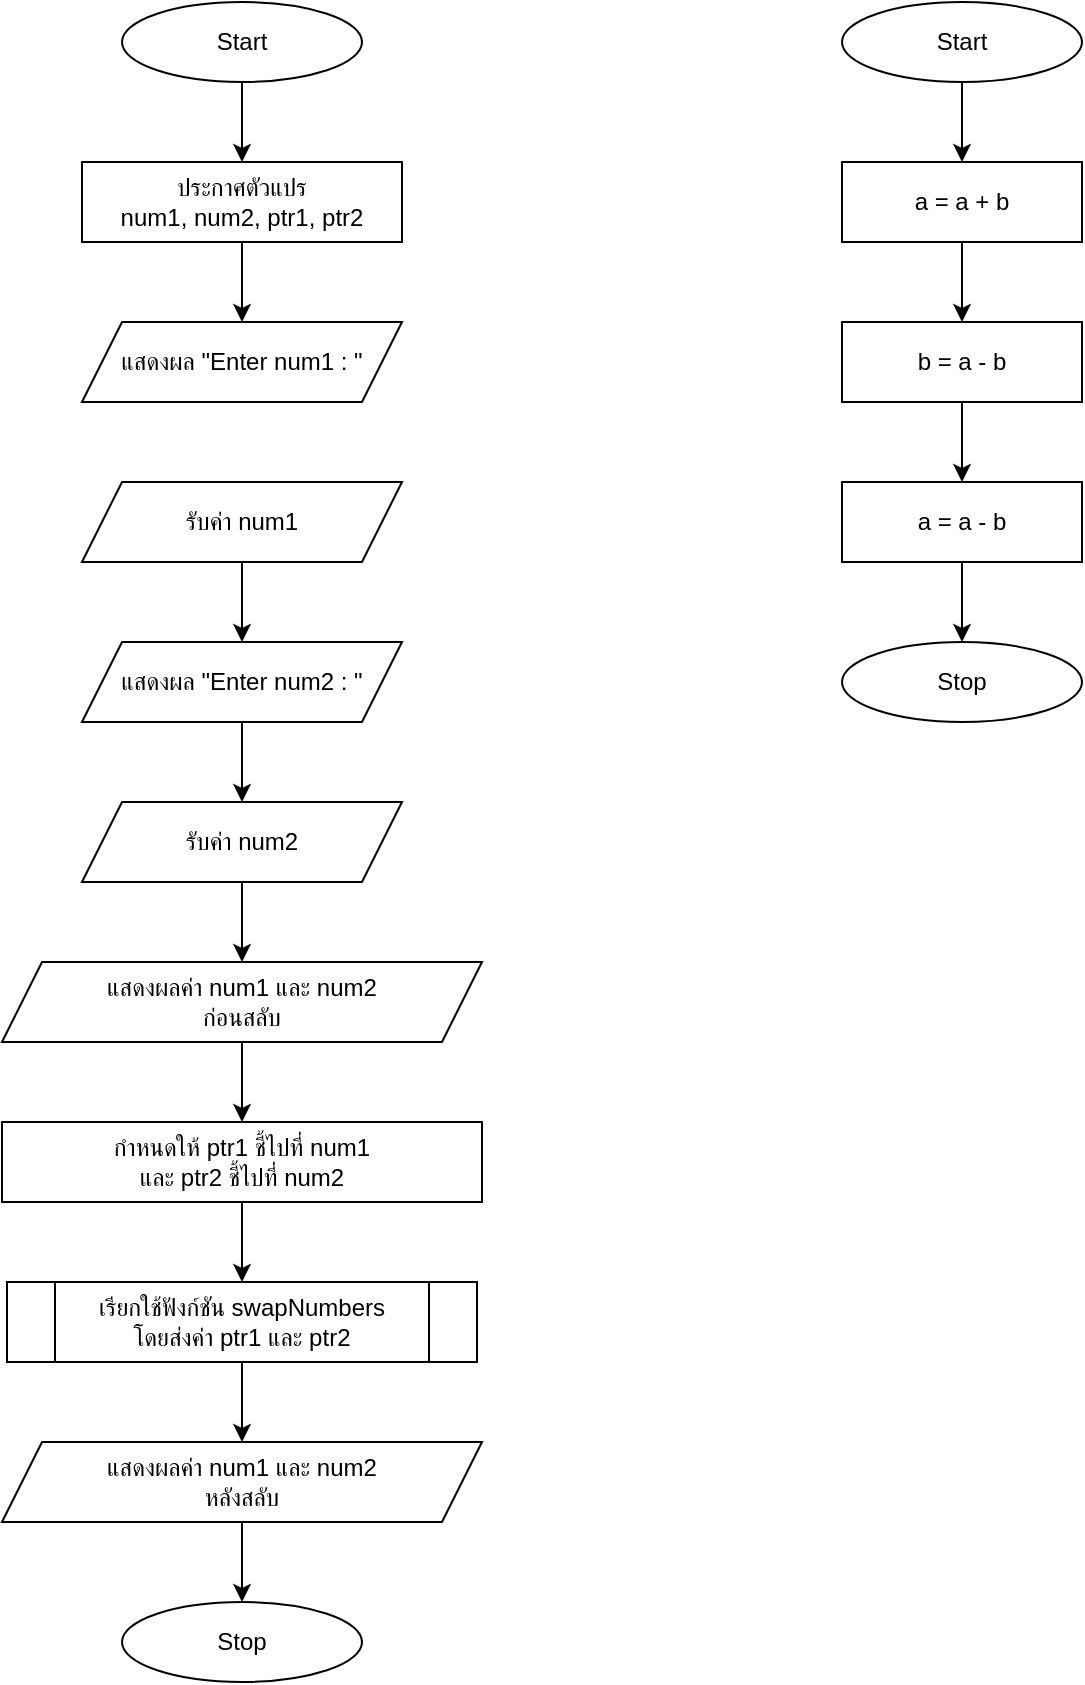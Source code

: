 <mxfile version="28.2.5">
  <diagram name="หน้า-1" id="CfA5JXhLaGenyVwxJFjS">
    <mxGraphModel dx="1665" dy="743" grid="1" gridSize="10" guides="1" tooltips="1" connect="1" arrows="1" fold="1" page="1" pageScale="1" pageWidth="827" pageHeight="1169" math="0" shadow="0">
      <root>
        <mxCell id="0" />
        <mxCell id="1" parent="0" />
        <mxCell id="eCjvsobd8aZ1oZOjXZic-35" value="" style="edgeStyle=orthogonalEdgeStyle;rounded=0;orthogonalLoop=1;jettySize=auto;html=1;" edge="1" parent="1" source="5" target="7">
          <mxGeometry relative="1" as="geometry" />
        </mxCell>
        <mxCell id="5" value="ประกาศตัวแปร&lt;br&gt;num1, num2, ptr1, ptr2" style="rounded=0;whiteSpace=wrap;html=1;" vertex="1" parent="1">
          <mxGeometry x="160" y="80" width="160" height="40" as="geometry" />
        </mxCell>
        <mxCell id="7" value="แสดงผล &quot;Enter num1 : &quot;" style="shape=parallelogram;perimeter=parallelogramPerimeter;whiteSpace=wrap;html=1;fixedSize=1;" vertex="1" parent="1">
          <mxGeometry x="160" y="160" width="160" height="40" as="geometry" />
        </mxCell>
        <mxCell id="9" value="รับค่า num1" style="shape=parallelogram;perimeter=parallelogramPerimeter;whiteSpace=wrap;html=1;fixedSize=1;" vertex="1" parent="1">
          <mxGeometry x="160" y="240" width="160" height="40" as="geometry" />
        </mxCell>
        <mxCell id="10" value="" style="endArrow=classic;html=1;rounded=0;" edge="1" parent="1" source="9" target="11">
          <mxGeometry width="50" height="50" relative="1" as="geometry">
            <mxPoint x="230" y="490" as="sourcePoint" />
            <mxPoint x="280" y="440" as="targetPoint" />
          </mxGeometry>
        </mxCell>
        <mxCell id="11" value="แสดงผล &quot;Enter num2 : &quot;" style="shape=parallelogram;perimeter=parallelogramPerimeter;whiteSpace=wrap;html=1;fixedSize=1;" vertex="1" parent="1">
          <mxGeometry x="160" y="320" width="160" height="40" as="geometry" />
        </mxCell>
        <mxCell id="12" value="" style="endArrow=classic;html=1;rounded=0;" edge="1" parent="1" source="11" target="13">
          <mxGeometry width="50" height="50" relative="1" as="geometry">
            <mxPoint x="230" y="590" as="sourcePoint" />
            <mxPoint x="280" y="540" as="targetPoint" />
          </mxGeometry>
        </mxCell>
        <mxCell id="13" value="รับค่า num2" style="shape=parallelogram;perimeter=parallelogramPerimeter;whiteSpace=wrap;html=1;fixedSize=1;" vertex="1" parent="1">
          <mxGeometry x="160" y="400" width="160" height="40" as="geometry" />
        </mxCell>
        <mxCell id="14" value="" style="endArrow=classic;html=1;rounded=0;" edge="1" parent="1" source="13" target="15">
          <mxGeometry width="50" height="50" relative="1" as="geometry">
            <mxPoint x="230" y="690" as="sourcePoint" />
            <mxPoint x="280" y="640" as="targetPoint" />
          </mxGeometry>
        </mxCell>
        <mxCell id="15" value="แสดงผลค่า num1 และ num2&lt;br&gt;ก่อนสลับ" style="shape=parallelogram;perimeter=parallelogramPerimeter;whiteSpace=wrap;html=1;fixedSize=1;" vertex="1" parent="1">
          <mxGeometry x="120" y="480" width="240" height="40" as="geometry" />
        </mxCell>
        <mxCell id="16" value="" style="endArrow=classic;html=1;rounded=0;" edge="1" parent="1" source="15" target="17">
          <mxGeometry width="50" height="50" relative="1" as="geometry">
            <mxPoint x="230" y="790" as="sourcePoint" />
            <mxPoint x="280" y="740" as="targetPoint" />
          </mxGeometry>
        </mxCell>
        <mxCell id="17" value="กำหนดให้ ptr1 ชี้ไปที่ num1&lt;br&gt;และ ptr2 ชี้ไปที่ num2" style="whiteSpace=wrap;html=1;rounded=0;" vertex="1" parent="1">
          <mxGeometry x="120" y="560" width="240" height="40" as="geometry" />
        </mxCell>
        <mxCell id="18" value="" style="endArrow=classic;html=1;rounded=0;" edge="1" parent="1" source="17" target="19">
          <mxGeometry width="50" height="50" relative="1" as="geometry">
            <mxPoint x="230" y="890" as="sourcePoint" />
            <mxPoint x="280" y="840" as="targetPoint" />
          </mxGeometry>
        </mxCell>
        <mxCell id="19" value="เรียกใช้ฟังก์ชัน swapNumbers&lt;br&gt;โดยส่งค่า ptr1 และ ptr2" style="shape=process;whiteSpace=wrap;html=1;backgroundOutline=1;" vertex="1" parent="1">
          <mxGeometry x="122.5" y="640" width="235" height="40" as="geometry" />
        </mxCell>
        <mxCell id="20" value="" style="endArrow=classic;html=1;rounded=0;" edge="1" parent="1" source="19" target="21">
          <mxGeometry width="50" height="50" relative="1" as="geometry">
            <mxPoint x="230" y="990" as="sourcePoint" />
            <mxPoint x="280" y="940" as="targetPoint" />
          </mxGeometry>
        </mxCell>
        <mxCell id="eCjvsobd8aZ1oZOjXZic-37" value="" style="edgeStyle=orthogonalEdgeStyle;rounded=0;orthogonalLoop=1;jettySize=auto;html=1;" edge="1" parent="1" source="21" target="eCjvsobd8aZ1oZOjXZic-36">
          <mxGeometry relative="1" as="geometry" />
        </mxCell>
        <mxCell id="21" value="แสดงผลค่า num1 และ num2&lt;br&gt;หลังสลับ" style="shape=parallelogram;perimeter=parallelogramPerimeter;whiteSpace=wrap;html=1;fixedSize=1;" vertex="1" parent="1">
          <mxGeometry x="120" y="720" width="240" height="40" as="geometry" />
        </mxCell>
        <mxCell id="eCjvsobd8aZ1oZOjXZic-38" value="" style="edgeStyle=orthogonalEdgeStyle;rounded=0;orthogonalLoop=1;jettySize=auto;html=1;" edge="1" parent="1" source="25" target="27">
          <mxGeometry relative="1" as="geometry" />
        </mxCell>
        <mxCell id="25" value="Start" style="ellipse;whiteSpace=wrap;html=1;" vertex="1" parent="1">
          <mxGeometry x="540" width="120" height="40" as="geometry" />
        </mxCell>
        <mxCell id="27" value="a = a + b" style="whiteSpace=wrap;html=1;rounded=0;" vertex="1" parent="1">
          <mxGeometry x="540" y="80" width="120" height="40" as="geometry" />
        </mxCell>
        <mxCell id="28" value="" style="endArrow=classic;html=1;rounded=0;" edge="1" parent="1" source="27" target="29">
          <mxGeometry width="50" height="50" relative="1" as="geometry">
            <mxPoint x="600" y="290" as="sourcePoint" />
            <mxPoint x="650" y="240" as="targetPoint" />
          </mxGeometry>
        </mxCell>
        <mxCell id="29" value="b = a - b" style="whiteSpace=wrap;html=1;rounded=0;" vertex="1" parent="1">
          <mxGeometry x="540" y="160" width="120" height="40" as="geometry" />
        </mxCell>
        <mxCell id="30" value="" style="endArrow=classic;html=1;rounded=0;" edge="1" parent="1" source="29" target="31">
          <mxGeometry width="50" height="50" relative="1" as="geometry">
            <mxPoint x="600" y="390" as="sourcePoint" />
            <mxPoint x="650" y="340" as="targetPoint" />
          </mxGeometry>
        </mxCell>
        <mxCell id="eCjvsobd8aZ1oZOjXZic-40" value="" style="edgeStyle=orthogonalEdgeStyle;rounded=0;orthogonalLoop=1;jettySize=auto;html=1;" edge="1" parent="1" source="31" target="eCjvsobd8aZ1oZOjXZic-39">
          <mxGeometry relative="1" as="geometry" />
        </mxCell>
        <mxCell id="31" value="a = a - b" style="whiteSpace=wrap;html=1;rounded=0;" vertex="1" parent="1">
          <mxGeometry x="540" y="240" width="120" height="40" as="geometry" />
        </mxCell>
        <mxCell id="eCjvsobd8aZ1oZOjXZic-34" value="" style="edgeStyle=orthogonalEdgeStyle;rounded=0;orthogonalLoop=1;jettySize=auto;html=1;" edge="1" parent="1" source="eCjvsobd8aZ1oZOjXZic-33" target="5">
          <mxGeometry relative="1" as="geometry" />
        </mxCell>
        <mxCell id="eCjvsobd8aZ1oZOjXZic-33" value="Start" style="ellipse;whiteSpace=wrap;html=1;" vertex="1" parent="1">
          <mxGeometry x="180" width="120" height="40" as="geometry" />
        </mxCell>
        <mxCell id="eCjvsobd8aZ1oZOjXZic-36" value="Stop" style="ellipse;whiteSpace=wrap;html=1;" vertex="1" parent="1">
          <mxGeometry x="180" y="800" width="120" height="40" as="geometry" />
        </mxCell>
        <mxCell id="eCjvsobd8aZ1oZOjXZic-39" value="Stop" style="ellipse;whiteSpace=wrap;html=1;" vertex="1" parent="1">
          <mxGeometry x="540" y="320" width="120" height="40" as="geometry" />
        </mxCell>
      </root>
    </mxGraphModel>
  </diagram>
</mxfile>
